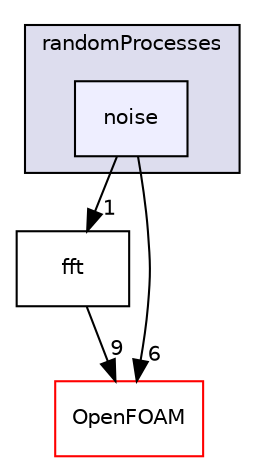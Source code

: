 digraph "src/randomProcesses/noise" {
  bgcolor=transparent;
  compound=true
  node [ fontsize="10", fontname="Helvetica"];
  edge [ labelfontsize="10", labelfontname="Helvetica"];
  subgraph clusterdir_6992af9b03f6fc22ea45caf98ff89caa {
    graph [ bgcolor="#ddddee", pencolor="black", label="randomProcesses" fontname="Helvetica", fontsize="10", URL="dir_6992af9b03f6fc22ea45caf98ff89caa.html"]
  dir_961fac5356e98051294954c7e09f6043 [shape=box, label="noise", style="filled", fillcolor="#eeeeff", pencolor="black", URL="dir_961fac5356e98051294954c7e09f6043.html"];
  }
  dir_afc6b950f4df59744860d38e9c4c8c41 [shape=box label="fft" URL="dir_afc6b950f4df59744860d38e9c4c8c41.html"];
  dir_c5473ff19b20e6ec4dfe5c310b3778a8 [shape=box label="OpenFOAM" color="red" URL="dir_c5473ff19b20e6ec4dfe5c310b3778a8.html"];
  dir_961fac5356e98051294954c7e09f6043->dir_afc6b950f4df59744860d38e9c4c8c41 [headlabel="1", labeldistance=1.5 headhref="dir_002531_002529.html"];
  dir_961fac5356e98051294954c7e09f6043->dir_c5473ff19b20e6ec4dfe5c310b3778a8 [headlabel="6", labeldistance=1.5 headhref="dir_002531_001893.html"];
  dir_afc6b950f4df59744860d38e9c4c8c41->dir_c5473ff19b20e6ec4dfe5c310b3778a8 [headlabel="9", labeldistance=1.5 headhref="dir_002529_001893.html"];
}
